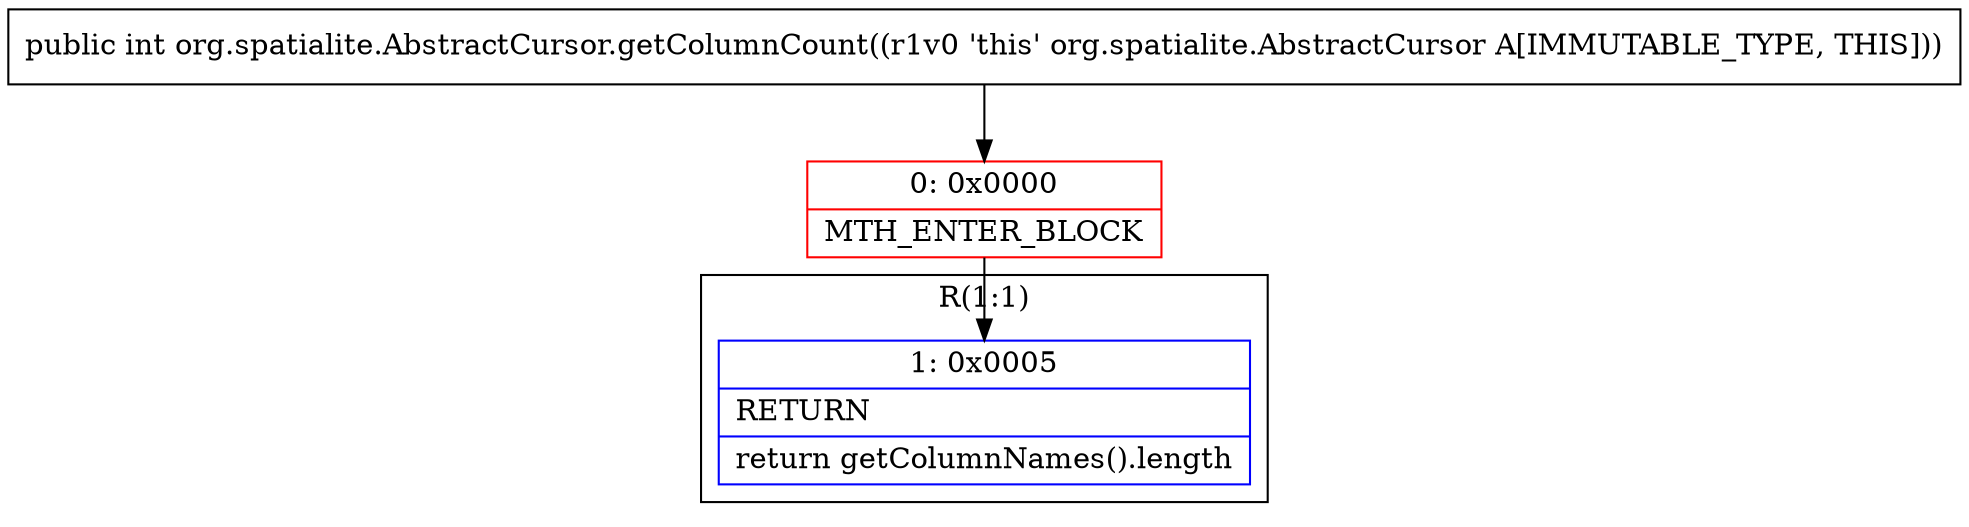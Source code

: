 digraph "CFG fororg.spatialite.AbstractCursor.getColumnCount()I" {
subgraph cluster_Region_681010933 {
label = "R(1:1)";
node [shape=record,color=blue];
Node_1 [shape=record,label="{1\:\ 0x0005|RETURN\l|return getColumnNames().length\l}"];
}
Node_0 [shape=record,color=red,label="{0\:\ 0x0000|MTH_ENTER_BLOCK\l}"];
MethodNode[shape=record,label="{public int org.spatialite.AbstractCursor.getColumnCount((r1v0 'this' org.spatialite.AbstractCursor A[IMMUTABLE_TYPE, THIS])) }"];
MethodNode -> Node_0;
Node_0 -> Node_1;
}

